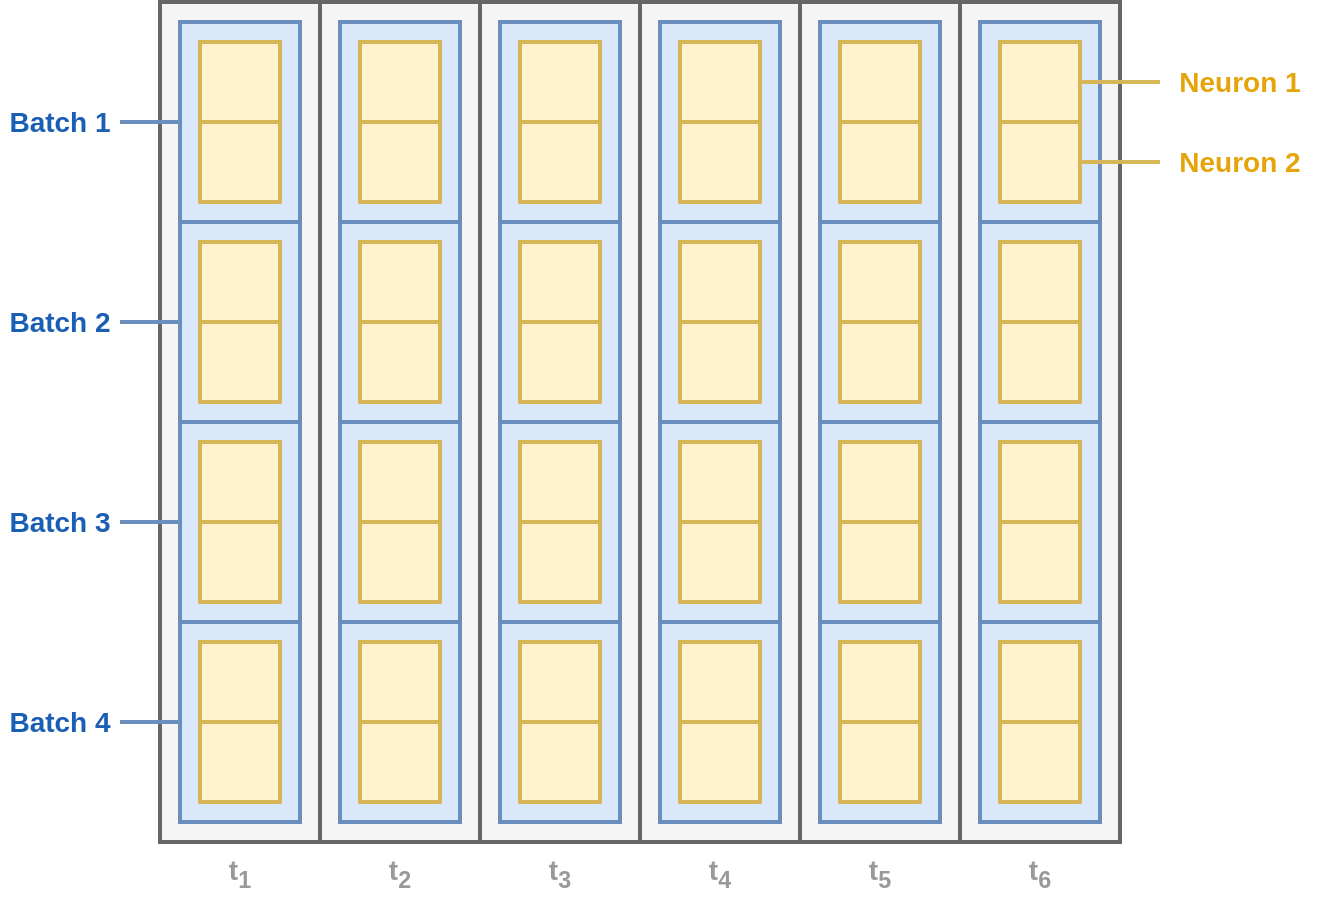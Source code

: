 <mxfile version="25.0.3">
  <diagram name="Page-1" id="EMa1pMTZzpA0k4Gmwb4X">
    <mxGraphModel dx="1434" dy="1816" grid="1" gridSize="10" guides="1" tooltips="1" connect="1" arrows="1" fold="1" page="1" pageScale="1" pageWidth="827" pageHeight="1169" math="0" shadow="0">
      <root>
        <mxCell id="0" />
        <mxCell id="1" parent="0" />
        <mxCell id="xk-oOxLGbY3HGCxId3EP-69" value="" style="rounded=0;whiteSpace=wrap;html=1;fillColor=#f5f5f5;strokeColor=#666666;fontColor=#333333;strokeWidth=2;" vertex="1" parent="1">
          <mxGeometry x="560" y="160" width="80" height="420" as="geometry" />
        </mxCell>
        <mxCell id="xk-oOxLGbY3HGCxId3EP-70" value="" style="rounded=0;whiteSpace=wrap;html=1;fillColor=#dae8fc;strokeColor=#6c8ebf;strokeWidth=2;" vertex="1" parent="1">
          <mxGeometry x="570" y="170" width="60" height="100" as="geometry" />
        </mxCell>
        <mxCell id="xk-oOxLGbY3HGCxId3EP-74" value="" style="rounded=0;whiteSpace=wrap;html=1;fillColor=#fff2cc;strokeColor=#d6b656;strokeWidth=2;" vertex="1" parent="1">
          <mxGeometry x="580" y="180" width="40" height="40" as="geometry" />
        </mxCell>
        <mxCell id="xk-oOxLGbY3HGCxId3EP-75" value="" style="rounded=0;whiteSpace=wrap;html=1;fillColor=#fff2cc;strokeColor=#d6b656;strokeWidth=2;" vertex="1" parent="1">
          <mxGeometry x="580" y="220" width="40" height="40" as="geometry" />
        </mxCell>
        <mxCell id="xk-oOxLGbY3HGCxId3EP-90" value="&lt;font style=&quot;font-size: 14px;&quot; color=&quot;#9a9996&quot;&gt;&lt;b&gt;t&lt;sub&gt;6&lt;/sub&gt;&lt;/b&gt;&lt;/font&gt;" style="text;html=1;align=center;verticalAlign=middle;whiteSpace=wrap;rounded=0;" vertex="1" parent="1">
          <mxGeometry x="570" y="580" width="60" height="30" as="geometry" />
        </mxCell>
        <mxCell id="xk-oOxLGbY3HGCxId3EP-99" value="" style="rounded=0;whiteSpace=wrap;html=1;fillColor=#dae8fc;strokeColor=#6c8ebf;strokeWidth=2;" vertex="1" parent="1">
          <mxGeometry x="570" y="270" width="60" height="100" as="geometry" />
        </mxCell>
        <mxCell id="xk-oOxLGbY3HGCxId3EP-100" value="" style="rounded=0;whiteSpace=wrap;html=1;fillColor=#fff2cc;strokeColor=#d6b656;strokeWidth=2;" vertex="1" parent="1">
          <mxGeometry x="580" y="280" width="40" height="40" as="geometry" />
        </mxCell>
        <mxCell id="xk-oOxLGbY3HGCxId3EP-101" value="" style="rounded=0;whiteSpace=wrap;html=1;fillColor=#fff2cc;strokeColor=#d6b656;strokeWidth=2;" vertex="1" parent="1">
          <mxGeometry x="580" y="320" width="40" height="40" as="geometry" />
        </mxCell>
        <mxCell id="xk-oOxLGbY3HGCxId3EP-102" value="" style="rounded=0;whiteSpace=wrap;html=1;fillColor=#dae8fc;strokeColor=#6c8ebf;strokeWidth=2;" vertex="1" parent="1">
          <mxGeometry x="570" y="370" width="60" height="100" as="geometry" />
        </mxCell>
        <mxCell id="xk-oOxLGbY3HGCxId3EP-103" value="" style="rounded=0;whiteSpace=wrap;html=1;fillColor=#fff2cc;strokeColor=#d6b656;strokeWidth=2;" vertex="1" parent="1">
          <mxGeometry x="580" y="380" width="40" height="40" as="geometry" />
        </mxCell>
        <mxCell id="xk-oOxLGbY3HGCxId3EP-104" value="" style="rounded=0;whiteSpace=wrap;html=1;fillColor=#fff2cc;strokeColor=#d6b656;strokeWidth=2;" vertex="1" parent="1">
          <mxGeometry x="580" y="420" width="40" height="40" as="geometry" />
        </mxCell>
        <mxCell id="xk-oOxLGbY3HGCxId3EP-105" value="" style="rounded=0;whiteSpace=wrap;html=1;fillColor=#dae8fc;strokeColor=#6c8ebf;strokeWidth=2;" vertex="1" parent="1">
          <mxGeometry x="570" y="470" width="60" height="100" as="geometry" />
        </mxCell>
        <mxCell id="xk-oOxLGbY3HGCxId3EP-106" value="" style="rounded=0;whiteSpace=wrap;html=1;fillColor=#fff2cc;strokeColor=#d6b656;strokeWidth=2;" vertex="1" parent="1">
          <mxGeometry x="580" y="480" width="40" height="40" as="geometry" />
        </mxCell>
        <mxCell id="xk-oOxLGbY3HGCxId3EP-107" value="" style="rounded=0;whiteSpace=wrap;html=1;fillColor=#fff2cc;strokeColor=#d6b656;strokeWidth=2;" vertex="1" parent="1">
          <mxGeometry x="580" y="520" width="40" height="40" as="geometry" />
        </mxCell>
        <mxCell id="xk-oOxLGbY3HGCxId3EP-108" value="" style="rounded=0;whiteSpace=wrap;html=1;fillColor=#f5f5f5;strokeColor=#666666;fontColor=#333333;strokeWidth=2;" vertex="1" parent="1">
          <mxGeometry x="160" y="160" width="80" height="420" as="geometry" />
        </mxCell>
        <mxCell id="xk-oOxLGbY3HGCxId3EP-109" value="" style="rounded=0;whiteSpace=wrap;html=1;fillColor=#dae8fc;strokeColor=#6c8ebf;strokeWidth=2;" vertex="1" parent="1">
          <mxGeometry x="170" y="170" width="60" height="100" as="geometry" />
        </mxCell>
        <mxCell id="xk-oOxLGbY3HGCxId3EP-110" value="" style="rounded=0;whiteSpace=wrap;html=1;fillColor=#fff2cc;strokeColor=#d6b656;strokeWidth=2;" vertex="1" parent="1">
          <mxGeometry x="180" y="180" width="40" height="40" as="geometry" />
        </mxCell>
        <mxCell id="xk-oOxLGbY3HGCxId3EP-111" value="" style="rounded=0;whiteSpace=wrap;html=1;fillColor=#fff2cc;strokeColor=#d6b656;strokeWidth=2;" vertex="1" parent="1">
          <mxGeometry x="180" y="220" width="40" height="40" as="geometry" />
        </mxCell>
        <mxCell id="xk-oOxLGbY3HGCxId3EP-112" value="&lt;font color=&quot;#9a9996&quot;&gt;&lt;b&gt;&lt;font style=&quot;font-size: 14px;&quot;&gt;t&lt;sub&gt;1&lt;br&gt;&lt;/sub&gt;&lt;/font&gt;&lt;/b&gt;&lt;/font&gt;" style="text;html=1;align=center;verticalAlign=middle;whiteSpace=wrap;rounded=0;" vertex="1" parent="1">
          <mxGeometry x="170" y="580" width="60" height="30" as="geometry" />
        </mxCell>
        <mxCell id="xk-oOxLGbY3HGCxId3EP-113" value="" style="rounded=0;whiteSpace=wrap;html=1;fillColor=#dae8fc;strokeColor=#6c8ebf;strokeWidth=2;" vertex="1" parent="1">
          <mxGeometry x="170" y="270" width="60" height="100" as="geometry" />
        </mxCell>
        <mxCell id="xk-oOxLGbY3HGCxId3EP-114" value="" style="rounded=0;whiteSpace=wrap;html=1;fillColor=#fff2cc;strokeColor=#d6b656;strokeWidth=2;" vertex="1" parent="1">
          <mxGeometry x="180" y="280" width="40" height="40" as="geometry" />
        </mxCell>
        <mxCell id="xk-oOxLGbY3HGCxId3EP-115" value="" style="rounded=0;whiteSpace=wrap;html=1;fillColor=#fff2cc;strokeColor=#d6b656;strokeWidth=2;" vertex="1" parent="1">
          <mxGeometry x="180" y="320" width="40" height="40" as="geometry" />
        </mxCell>
        <mxCell id="xk-oOxLGbY3HGCxId3EP-116" value="" style="rounded=0;whiteSpace=wrap;html=1;fillColor=#dae8fc;strokeColor=#6c8ebf;strokeWidth=2;" vertex="1" parent="1">
          <mxGeometry x="170" y="370" width="60" height="100" as="geometry" />
        </mxCell>
        <mxCell id="xk-oOxLGbY3HGCxId3EP-117" value="" style="rounded=0;whiteSpace=wrap;html=1;fillColor=#fff2cc;strokeColor=#d6b656;strokeWidth=2;" vertex="1" parent="1">
          <mxGeometry x="180" y="380" width="40" height="40" as="geometry" />
        </mxCell>
        <mxCell id="xk-oOxLGbY3HGCxId3EP-118" value="" style="rounded=0;whiteSpace=wrap;html=1;fillColor=#fff2cc;strokeColor=#d6b656;strokeWidth=2;" vertex="1" parent="1">
          <mxGeometry x="180" y="420" width="40" height="40" as="geometry" />
        </mxCell>
        <mxCell id="xk-oOxLGbY3HGCxId3EP-119" value="" style="rounded=0;whiteSpace=wrap;html=1;fillColor=#dae8fc;strokeColor=#6c8ebf;strokeWidth=2;" vertex="1" parent="1">
          <mxGeometry x="170" y="470" width="60" height="100" as="geometry" />
        </mxCell>
        <mxCell id="xk-oOxLGbY3HGCxId3EP-120" value="" style="rounded=0;whiteSpace=wrap;html=1;fillColor=#fff2cc;strokeColor=#d6b656;strokeWidth=2;" vertex="1" parent="1">
          <mxGeometry x="180" y="480" width="40" height="40" as="geometry" />
        </mxCell>
        <mxCell id="xk-oOxLGbY3HGCxId3EP-121" value="" style="rounded=0;whiteSpace=wrap;html=1;fillColor=#fff2cc;strokeColor=#d6b656;strokeWidth=2;" vertex="1" parent="1">
          <mxGeometry x="180" y="520" width="40" height="40" as="geometry" />
        </mxCell>
        <mxCell id="xk-oOxLGbY3HGCxId3EP-98" style="rounded=0;orthogonalLoop=1;jettySize=auto;html=1;entryX=0;entryY=0.5;entryDx=0;entryDy=0;endArrow=none;endFill=0;strokeWidth=2;strokeColor=#6c8ebf;fillColor=#dae8fc;" edge="1" parent="1" source="xk-oOxLGbY3HGCxId3EP-94">
          <mxGeometry relative="1" as="geometry">
            <mxPoint x="170" y="520" as="targetPoint" />
          </mxGeometry>
        </mxCell>
        <mxCell id="xk-oOxLGbY3HGCxId3EP-94" value="&lt;div&gt;&lt;font color=&quot;#1a5fb4&quot;&gt;&lt;b&gt;&lt;font style=&quot;font-size: 14px;&quot;&gt;Batch 4&lt;/font&gt;&lt;/b&gt;&lt;/font&gt;&lt;/div&gt;" style="text;html=1;align=center;verticalAlign=middle;whiteSpace=wrap;rounded=0;" vertex="1" parent="1">
          <mxGeometry x="80" y="505" width="60" height="30" as="geometry" />
        </mxCell>
        <mxCell id="xk-oOxLGbY3HGCxId3EP-95" style="rounded=0;orthogonalLoop=1;jettySize=auto;html=1;entryX=0;entryY=0.5;entryDx=0;entryDy=0;endArrow=none;endFill=0;strokeWidth=2;fillColor=#dae8fc;strokeColor=#6c8ebf;" edge="1" parent="1" source="xk-oOxLGbY3HGCxId3EP-91">
          <mxGeometry relative="1" as="geometry">
            <mxPoint x="170" y="220" as="targetPoint" />
          </mxGeometry>
        </mxCell>
        <mxCell id="xk-oOxLGbY3HGCxId3EP-91" value="&lt;font color=&quot;#1a5fb4&quot;&gt;&lt;b&gt;&lt;font style=&quot;font-size: 14px;&quot;&gt;Batch 1&lt;/font&gt;&lt;/b&gt;&lt;/font&gt;" style="text;html=1;align=center;verticalAlign=middle;whiteSpace=wrap;rounded=0;" vertex="1" parent="1">
          <mxGeometry x="80" y="205" width="60" height="30" as="geometry" />
        </mxCell>
        <mxCell id="xk-oOxLGbY3HGCxId3EP-96" style="rounded=0;orthogonalLoop=1;jettySize=auto;html=1;entryX=0;entryY=0.5;entryDx=0;entryDy=0;endArrow=none;endFill=0;strokeWidth=2;strokeColor=#6c8ebf;fillColor=#dae8fc;" edge="1" parent="1" source="xk-oOxLGbY3HGCxId3EP-92">
          <mxGeometry relative="1" as="geometry">
            <mxPoint x="170" y="320" as="targetPoint" />
          </mxGeometry>
        </mxCell>
        <mxCell id="xk-oOxLGbY3HGCxId3EP-92" value="&lt;div&gt;&lt;font color=&quot;#1a5fb4&quot;&gt;&lt;b&gt;&lt;font style=&quot;font-size: 14px;&quot;&gt;Batch 2&lt;/font&gt;&lt;/b&gt;&lt;/font&gt;&lt;/div&gt;" style="text;html=1;align=center;verticalAlign=middle;whiteSpace=wrap;rounded=0;" vertex="1" parent="1">
          <mxGeometry x="80" y="305" width="60" height="30" as="geometry" />
        </mxCell>
        <mxCell id="xk-oOxLGbY3HGCxId3EP-97" style="rounded=0;orthogonalLoop=1;jettySize=auto;html=1;entryX=0;entryY=0.5;entryDx=0;entryDy=0;endArrow=none;endFill=0;strokeWidth=2;strokeColor=#6c8ebf;fillColor=#dae8fc;" edge="1" parent="1" source="xk-oOxLGbY3HGCxId3EP-93">
          <mxGeometry relative="1" as="geometry">
            <mxPoint x="170" y="420" as="targetPoint" />
          </mxGeometry>
        </mxCell>
        <mxCell id="xk-oOxLGbY3HGCxId3EP-93" value="&lt;div&gt;&lt;font color=&quot;#1a5fb4&quot;&gt;&lt;b&gt;&lt;font style=&quot;font-size: 14px;&quot;&gt;Batch 3&lt;/font&gt;&lt;/b&gt;&lt;/font&gt;&lt;/div&gt;" style="text;html=1;align=center;verticalAlign=middle;whiteSpace=wrap;rounded=0;" vertex="1" parent="1">
          <mxGeometry x="80" y="405" width="60" height="30" as="geometry" />
        </mxCell>
        <mxCell id="xk-oOxLGbY3HGCxId3EP-152" style="rounded=0;orthogonalLoop=1;jettySize=auto;html=1;fillColor=#fff2cc;strokeColor=#d6b656;strokeWidth=2;endArrow=none;endFill=0;" edge="1" parent="1" source="xk-oOxLGbY3HGCxId3EP-151" target="xk-oOxLGbY3HGCxId3EP-74">
          <mxGeometry relative="1" as="geometry" />
        </mxCell>
        <mxCell id="xk-oOxLGbY3HGCxId3EP-151" value="&lt;font color=&quot;#e5a50a&quot; style=&quot;font-size: 14px;&quot;&gt;&lt;b&gt;&lt;font&gt;Neuron 1&lt;/font&gt;&lt;/b&gt;&lt;/font&gt;&lt;font color=&quot;#e5a50a&quot; style=&quot;font-size: 14px;&quot;&gt;&lt;b&gt;&lt;br&gt;&lt;/b&gt;&lt;/font&gt;" style="text;html=1;align=center;verticalAlign=middle;whiteSpace=wrap;rounded=0;" vertex="1" parent="1">
          <mxGeometry x="660" y="185" width="80" height="30" as="geometry" />
        </mxCell>
        <mxCell id="xk-oOxLGbY3HGCxId3EP-153" style="rounded=0;orthogonalLoop=1;jettySize=auto;html=1;fillColor=#fff2cc;strokeColor=#d6b656;strokeWidth=2;endArrow=none;endFill=0;" edge="1" parent="1" source="xk-oOxLGbY3HGCxId3EP-154">
          <mxGeometry relative="1" as="geometry">
            <mxPoint x="620" y="240" as="targetPoint" />
          </mxGeometry>
        </mxCell>
        <mxCell id="xk-oOxLGbY3HGCxId3EP-154" value="&lt;font color=&quot;#e5a50a&quot; style=&quot;font-size: 14px;&quot;&gt;&lt;b&gt;&lt;font&gt;Neuron 2&lt;/font&gt;&lt;/b&gt;&lt;/font&gt;&lt;font color=&quot;#e5a50a&quot; style=&quot;font-size: 14px;&quot;&gt;&lt;b&gt;&lt;font&gt;&lt;br&gt;&lt;/font&gt;&lt;/b&gt;&lt;/font&gt;" style="text;html=1;align=center;verticalAlign=middle;whiteSpace=wrap;rounded=0;" vertex="1" parent="1">
          <mxGeometry x="660" y="225" width="80" height="30" as="geometry" />
        </mxCell>
        <mxCell id="xk-oOxLGbY3HGCxId3EP-171" value="" style="rounded=0;whiteSpace=wrap;html=1;fillColor=#f5f5f5;strokeColor=#666666;fontColor=#333333;strokeWidth=2;" vertex="1" parent="1">
          <mxGeometry x="240" y="160" width="80" height="420" as="geometry" />
        </mxCell>
        <mxCell id="xk-oOxLGbY3HGCxId3EP-172" value="" style="rounded=0;whiteSpace=wrap;html=1;fillColor=#dae8fc;strokeColor=#6c8ebf;strokeWidth=2;" vertex="1" parent="1">
          <mxGeometry x="250" y="170" width="60" height="100" as="geometry" />
        </mxCell>
        <mxCell id="xk-oOxLGbY3HGCxId3EP-173" value="" style="rounded=0;whiteSpace=wrap;html=1;fillColor=#fff2cc;strokeColor=#d6b656;strokeWidth=2;" vertex="1" parent="1">
          <mxGeometry x="260" y="180" width="40" height="40" as="geometry" />
        </mxCell>
        <mxCell id="xk-oOxLGbY3HGCxId3EP-174" value="" style="rounded=0;whiteSpace=wrap;html=1;fillColor=#fff2cc;strokeColor=#d6b656;strokeWidth=2;" vertex="1" parent="1">
          <mxGeometry x="260" y="220" width="40" height="40" as="geometry" />
        </mxCell>
        <mxCell id="xk-oOxLGbY3HGCxId3EP-175" value="&lt;font color=&quot;#9a9996&quot;&gt;&lt;b&gt;&lt;font style=&quot;font-size: 14px;&quot;&gt;t&lt;sub&gt;2&lt;br&gt;&lt;/sub&gt;&lt;/font&gt;&lt;/b&gt;&lt;/font&gt;" style="text;html=1;align=center;verticalAlign=middle;whiteSpace=wrap;rounded=0;" vertex="1" parent="1">
          <mxGeometry x="250" y="580" width="60" height="30" as="geometry" />
        </mxCell>
        <mxCell id="xk-oOxLGbY3HGCxId3EP-176" value="" style="rounded=0;whiteSpace=wrap;html=1;fillColor=#dae8fc;strokeColor=#6c8ebf;strokeWidth=2;" vertex="1" parent="1">
          <mxGeometry x="250" y="270" width="60" height="100" as="geometry" />
        </mxCell>
        <mxCell id="xk-oOxLGbY3HGCxId3EP-177" value="" style="rounded=0;whiteSpace=wrap;html=1;fillColor=#fff2cc;strokeColor=#d6b656;strokeWidth=2;" vertex="1" parent="1">
          <mxGeometry x="260" y="280" width="40" height="40" as="geometry" />
        </mxCell>
        <mxCell id="xk-oOxLGbY3HGCxId3EP-178" value="" style="rounded=0;whiteSpace=wrap;html=1;fillColor=#fff2cc;strokeColor=#d6b656;strokeWidth=2;" vertex="1" parent="1">
          <mxGeometry x="260" y="320" width="40" height="40" as="geometry" />
        </mxCell>
        <mxCell id="xk-oOxLGbY3HGCxId3EP-179" value="" style="rounded=0;whiteSpace=wrap;html=1;fillColor=#dae8fc;strokeColor=#6c8ebf;strokeWidth=2;" vertex="1" parent="1">
          <mxGeometry x="250" y="370" width="60" height="100" as="geometry" />
        </mxCell>
        <mxCell id="xk-oOxLGbY3HGCxId3EP-180" value="" style="rounded=0;whiteSpace=wrap;html=1;fillColor=#fff2cc;strokeColor=#d6b656;strokeWidth=2;" vertex="1" parent="1">
          <mxGeometry x="260" y="380" width="40" height="40" as="geometry" />
        </mxCell>
        <mxCell id="xk-oOxLGbY3HGCxId3EP-181" value="" style="rounded=0;whiteSpace=wrap;html=1;fillColor=#fff2cc;strokeColor=#d6b656;strokeWidth=2;" vertex="1" parent="1">
          <mxGeometry x="260" y="420" width="40" height="40" as="geometry" />
        </mxCell>
        <mxCell id="xk-oOxLGbY3HGCxId3EP-182" value="" style="rounded=0;whiteSpace=wrap;html=1;fillColor=#dae8fc;strokeColor=#6c8ebf;strokeWidth=2;" vertex="1" parent="1">
          <mxGeometry x="250" y="470" width="60" height="100" as="geometry" />
        </mxCell>
        <mxCell id="xk-oOxLGbY3HGCxId3EP-183" value="" style="rounded=0;whiteSpace=wrap;html=1;fillColor=#fff2cc;strokeColor=#d6b656;strokeWidth=2;" vertex="1" parent="1">
          <mxGeometry x="260" y="480" width="40" height="40" as="geometry" />
        </mxCell>
        <mxCell id="xk-oOxLGbY3HGCxId3EP-184" value="" style="rounded=0;whiteSpace=wrap;html=1;fillColor=#fff2cc;strokeColor=#d6b656;strokeWidth=2;" vertex="1" parent="1">
          <mxGeometry x="260" y="520" width="40" height="40" as="geometry" />
        </mxCell>
        <mxCell id="xk-oOxLGbY3HGCxId3EP-185" value="" style="rounded=0;whiteSpace=wrap;html=1;fillColor=#f5f5f5;strokeColor=#666666;fontColor=#333333;strokeWidth=2;" vertex="1" parent="1">
          <mxGeometry x="320" y="160" width="80" height="420" as="geometry" />
        </mxCell>
        <mxCell id="xk-oOxLGbY3HGCxId3EP-186" value="" style="rounded=0;whiteSpace=wrap;html=1;fillColor=#dae8fc;strokeColor=#6c8ebf;strokeWidth=2;" vertex="1" parent="1">
          <mxGeometry x="330" y="170" width="60" height="100" as="geometry" />
        </mxCell>
        <mxCell id="xk-oOxLGbY3HGCxId3EP-187" value="" style="rounded=0;whiteSpace=wrap;html=1;fillColor=#fff2cc;strokeColor=#d6b656;strokeWidth=2;" vertex="1" parent="1">
          <mxGeometry x="340" y="180" width="40" height="40" as="geometry" />
        </mxCell>
        <mxCell id="xk-oOxLGbY3HGCxId3EP-188" value="" style="rounded=0;whiteSpace=wrap;html=1;fillColor=#fff2cc;strokeColor=#d6b656;strokeWidth=2;" vertex="1" parent="1">
          <mxGeometry x="340" y="220" width="40" height="40" as="geometry" />
        </mxCell>
        <mxCell id="xk-oOxLGbY3HGCxId3EP-189" value="&lt;font color=&quot;#9a9996&quot;&gt;&lt;b&gt;&lt;font style=&quot;font-size: 14px;&quot;&gt;t&lt;sub&gt;3&lt;br&gt;&lt;/sub&gt;&lt;/font&gt;&lt;/b&gt;&lt;/font&gt;" style="text;html=1;align=center;verticalAlign=middle;whiteSpace=wrap;rounded=0;" vertex="1" parent="1">
          <mxGeometry x="330" y="580" width="60" height="30" as="geometry" />
        </mxCell>
        <mxCell id="xk-oOxLGbY3HGCxId3EP-190" value="" style="rounded=0;whiteSpace=wrap;html=1;fillColor=#dae8fc;strokeColor=#6c8ebf;strokeWidth=2;" vertex="1" parent="1">
          <mxGeometry x="330" y="270" width="60" height="100" as="geometry" />
        </mxCell>
        <mxCell id="xk-oOxLGbY3HGCxId3EP-191" value="" style="rounded=0;whiteSpace=wrap;html=1;fillColor=#fff2cc;strokeColor=#d6b656;strokeWidth=2;" vertex="1" parent="1">
          <mxGeometry x="340" y="280" width="40" height="40" as="geometry" />
        </mxCell>
        <mxCell id="xk-oOxLGbY3HGCxId3EP-192" value="" style="rounded=0;whiteSpace=wrap;html=1;fillColor=#fff2cc;strokeColor=#d6b656;strokeWidth=2;" vertex="1" parent="1">
          <mxGeometry x="340" y="320" width="40" height="40" as="geometry" />
        </mxCell>
        <mxCell id="xk-oOxLGbY3HGCxId3EP-193" value="" style="rounded=0;whiteSpace=wrap;html=1;fillColor=#dae8fc;strokeColor=#6c8ebf;strokeWidth=2;" vertex="1" parent="1">
          <mxGeometry x="330" y="370" width="60" height="100" as="geometry" />
        </mxCell>
        <mxCell id="xk-oOxLGbY3HGCxId3EP-194" value="" style="rounded=0;whiteSpace=wrap;html=1;fillColor=#fff2cc;strokeColor=#d6b656;strokeWidth=2;" vertex="1" parent="1">
          <mxGeometry x="340" y="380" width="40" height="40" as="geometry" />
        </mxCell>
        <mxCell id="xk-oOxLGbY3HGCxId3EP-195" value="" style="rounded=0;whiteSpace=wrap;html=1;fillColor=#fff2cc;strokeColor=#d6b656;strokeWidth=2;" vertex="1" parent="1">
          <mxGeometry x="340" y="420" width="40" height="40" as="geometry" />
        </mxCell>
        <mxCell id="xk-oOxLGbY3HGCxId3EP-196" value="" style="rounded=0;whiteSpace=wrap;html=1;fillColor=#dae8fc;strokeColor=#6c8ebf;strokeWidth=2;" vertex="1" parent="1">
          <mxGeometry x="330" y="470" width="60" height="100" as="geometry" />
        </mxCell>
        <mxCell id="xk-oOxLGbY3HGCxId3EP-197" value="" style="rounded=0;whiteSpace=wrap;html=1;fillColor=#fff2cc;strokeColor=#d6b656;strokeWidth=2;" vertex="1" parent="1">
          <mxGeometry x="340" y="480" width="40" height="40" as="geometry" />
        </mxCell>
        <mxCell id="xk-oOxLGbY3HGCxId3EP-198" value="" style="rounded=0;whiteSpace=wrap;html=1;fillColor=#fff2cc;strokeColor=#d6b656;strokeWidth=2;" vertex="1" parent="1">
          <mxGeometry x="340" y="520" width="40" height="40" as="geometry" />
        </mxCell>
        <mxCell id="xk-oOxLGbY3HGCxId3EP-199" value="" style="rounded=0;whiteSpace=wrap;html=1;fillColor=#f5f5f5;strokeColor=#666666;fontColor=#333333;strokeWidth=2;" vertex="1" parent="1">
          <mxGeometry x="400" y="160" width="80" height="420" as="geometry" />
        </mxCell>
        <mxCell id="xk-oOxLGbY3HGCxId3EP-200" value="" style="rounded=0;whiteSpace=wrap;html=1;fillColor=#dae8fc;strokeColor=#6c8ebf;strokeWidth=2;" vertex="1" parent="1">
          <mxGeometry x="410" y="170" width="60" height="100" as="geometry" />
        </mxCell>
        <mxCell id="xk-oOxLGbY3HGCxId3EP-201" value="" style="rounded=0;whiteSpace=wrap;html=1;fillColor=#fff2cc;strokeColor=#d6b656;strokeWidth=2;" vertex="1" parent="1">
          <mxGeometry x="420" y="180" width="40" height="40" as="geometry" />
        </mxCell>
        <mxCell id="xk-oOxLGbY3HGCxId3EP-202" value="" style="rounded=0;whiteSpace=wrap;html=1;fillColor=#fff2cc;strokeColor=#d6b656;strokeWidth=2;" vertex="1" parent="1">
          <mxGeometry x="420" y="220" width="40" height="40" as="geometry" />
        </mxCell>
        <mxCell id="xk-oOxLGbY3HGCxId3EP-203" value="&lt;font color=&quot;#9a9996&quot;&gt;&lt;b&gt;&lt;font style=&quot;font-size: 14px;&quot;&gt;t&lt;sub&gt;4&lt;br&gt;&lt;/sub&gt;&lt;/font&gt;&lt;/b&gt;&lt;/font&gt;" style="text;html=1;align=center;verticalAlign=middle;whiteSpace=wrap;rounded=0;" vertex="1" parent="1">
          <mxGeometry x="410" y="580" width="60" height="30" as="geometry" />
        </mxCell>
        <mxCell id="xk-oOxLGbY3HGCxId3EP-204" value="" style="rounded=0;whiteSpace=wrap;html=1;fillColor=#dae8fc;strokeColor=#6c8ebf;strokeWidth=2;" vertex="1" parent="1">
          <mxGeometry x="410" y="270" width="60" height="100" as="geometry" />
        </mxCell>
        <mxCell id="xk-oOxLGbY3HGCxId3EP-205" value="" style="rounded=0;whiteSpace=wrap;html=1;fillColor=#fff2cc;strokeColor=#d6b656;strokeWidth=2;" vertex="1" parent="1">
          <mxGeometry x="420" y="280" width="40" height="40" as="geometry" />
        </mxCell>
        <mxCell id="xk-oOxLGbY3HGCxId3EP-206" value="" style="rounded=0;whiteSpace=wrap;html=1;fillColor=#fff2cc;strokeColor=#d6b656;strokeWidth=2;" vertex="1" parent="1">
          <mxGeometry x="420" y="320" width="40" height="40" as="geometry" />
        </mxCell>
        <mxCell id="xk-oOxLGbY3HGCxId3EP-207" value="" style="rounded=0;whiteSpace=wrap;html=1;fillColor=#dae8fc;strokeColor=#6c8ebf;strokeWidth=2;" vertex="1" parent="1">
          <mxGeometry x="410" y="370" width="60" height="100" as="geometry" />
        </mxCell>
        <mxCell id="xk-oOxLGbY3HGCxId3EP-208" value="" style="rounded=0;whiteSpace=wrap;html=1;fillColor=#fff2cc;strokeColor=#d6b656;strokeWidth=2;" vertex="1" parent="1">
          <mxGeometry x="420" y="380" width="40" height="40" as="geometry" />
        </mxCell>
        <mxCell id="xk-oOxLGbY3HGCxId3EP-209" value="" style="rounded=0;whiteSpace=wrap;html=1;fillColor=#fff2cc;strokeColor=#d6b656;strokeWidth=2;" vertex="1" parent="1">
          <mxGeometry x="420" y="420" width="40" height="40" as="geometry" />
        </mxCell>
        <mxCell id="xk-oOxLGbY3HGCxId3EP-210" value="" style="rounded=0;whiteSpace=wrap;html=1;fillColor=#dae8fc;strokeColor=#6c8ebf;strokeWidth=2;" vertex="1" parent="1">
          <mxGeometry x="410" y="470" width="60" height="100" as="geometry" />
        </mxCell>
        <mxCell id="xk-oOxLGbY3HGCxId3EP-211" value="" style="rounded=0;whiteSpace=wrap;html=1;fillColor=#fff2cc;strokeColor=#d6b656;strokeWidth=2;" vertex="1" parent="1">
          <mxGeometry x="420" y="480" width="40" height="40" as="geometry" />
        </mxCell>
        <mxCell id="xk-oOxLGbY3HGCxId3EP-212" value="" style="rounded=0;whiteSpace=wrap;html=1;fillColor=#fff2cc;strokeColor=#d6b656;strokeWidth=2;" vertex="1" parent="1">
          <mxGeometry x="420" y="520" width="40" height="40" as="geometry" />
        </mxCell>
        <mxCell id="xk-oOxLGbY3HGCxId3EP-213" value="" style="rounded=0;whiteSpace=wrap;html=1;fillColor=#f5f5f5;strokeColor=#666666;fontColor=#333333;strokeWidth=2;" vertex="1" parent="1">
          <mxGeometry x="480" y="160" width="80" height="420" as="geometry" />
        </mxCell>
        <mxCell id="xk-oOxLGbY3HGCxId3EP-214" value="" style="rounded=0;whiteSpace=wrap;html=1;fillColor=#dae8fc;strokeColor=#6c8ebf;strokeWidth=2;" vertex="1" parent="1">
          <mxGeometry x="490" y="170" width="60" height="100" as="geometry" />
        </mxCell>
        <mxCell id="xk-oOxLGbY3HGCxId3EP-215" value="" style="rounded=0;whiteSpace=wrap;html=1;fillColor=#fff2cc;strokeColor=#d6b656;strokeWidth=2;" vertex="1" parent="1">
          <mxGeometry x="500" y="180" width="40" height="40" as="geometry" />
        </mxCell>
        <mxCell id="xk-oOxLGbY3HGCxId3EP-216" value="" style="rounded=0;whiteSpace=wrap;html=1;fillColor=#fff2cc;strokeColor=#d6b656;strokeWidth=2;" vertex="1" parent="1">
          <mxGeometry x="500" y="220" width="40" height="40" as="geometry" />
        </mxCell>
        <mxCell id="xk-oOxLGbY3HGCxId3EP-217" value="&lt;font color=&quot;#9a9996&quot;&gt;&lt;b&gt;&lt;font style=&quot;font-size: 14px;&quot;&gt;t&lt;sub&gt;5&lt;br&gt;&lt;/sub&gt;&lt;/font&gt;&lt;/b&gt;&lt;/font&gt;" style="text;html=1;align=center;verticalAlign=middle;whiteSpace=wrap;rounded=0;" vertex="1" parent="1">
          <mxGeometry x="490" y="580" width="60" height="30" as="geometry" />
        </mxCell>
        <mxCell id="xk-oOxLGbY3HGCxId3EP-218" value="" style="rounded=0;whiteSpace=wrap;html=1;fillColor=#dae8fc;strokeColor=#6c8ebf;strokeWidth=2;" vertex="1" parent="1">
          <mxGeometry x="490" y="270" width="60" height="100" as="geometry" />
        </mxCell>
        <mxCell id="xk-oOxLGbY3HGCxId3EP-219" value="" style="rounded=0;whiteSpace=wrap;html=1;fillColor=#fff2cc;strokeColor=#d6b656;strokeWidth=2;" vertex="1" parent="1">
          <mxGeometry x="500" y="280" width="40" height="40" as="geometry" />
        </mxCell>
        <mxCell id="xk-oOxLGbY3HGCxId3EP-220" value="" style="rounded=0;whiteSpace=wrap;html=1;fillColor=#fff2cc;strokeColor=#d6b656;strokeWidth=2;" vertex="1" parent="1">
          <mxGeometry x="500" y="320" width="40" height="40" as="geometry" />
        </mxCell>
        <mxCell id="xk-oOxLGbY3HGCxId3EP-221" value="" style="rounded=0;whiteSpace=wrap;html=1;fillColor=#dae8fc;strokeColor=#6c8ebf;strokeWidth=2;" vertex="1" parent="1">
          <mxGeometry x="490" y="370" width="60" height="100" as="geometry" />
        </mxCell>
        <mxCell id="xk-oOxLGbY3HGCxId3EP-222" value="" style="rounded=0;whiteSpace=wrap;html=1;fillColor=#fff2cc;strokeColor=#d6b656;strokeWidth=2;" vertex="1" parent="1">
          <mxGeometry x="500" y="380" width="40" height="40" as="geometry" />
        </mxCell>
        <mxCell id="xk-oOxLGbY3HGCxId3EP-223" value="" style="rounded=0;whiteSpace=wrap;html=1;fillColor=#fff2cc;strokeColor=#d6b656;strokeWidth=2;" vertex="1" parent="1">
          <mxGeometry x="500" y="420" width="40" height="40" as="geometry" />
        </mxCell>
        <mxCell id="xk-oOxLGbY3HGCxId3EP-224" value="" style="rounded=0;whiteSpace=wrap;html=1;fillColor=#dae8fc;strokeColor=#6c8ebf;strokeWidth=2;" vertex="1" parent="1">
          <mxGeometry x="490" y="470" width="60" height="100" as="geometry" />
        </mxCell>
        <mxCell id="xk-oOxLGbY3HGCxId3EP-225" value="" style="rounded=0;whiteSpace=wrap;html=1;fillColor=#fff2cc;strokeColor=#d6b656;strokeWidth=2;" vertex="1" parent="1">
          <mxGeometry x="500" y="480" width="40" height="40" as="geometry" />
        </mxCell>
        <mxCell id="xk-oOxLGbY3HGCxId3EP-226" value="" style="rounded=0;whiteSpace=wrap;html=1;fillColor=#fff2cc;strokeColor=#d6b656;strokeWidth=2;" vertex="1" parent="1">
          <mxGeometry x="500" y="520" width="40" height="40" as="geometry" />
        </mxCell>
      </root>
    </mxGraphModel>
  </diagram>
</mxfile>
